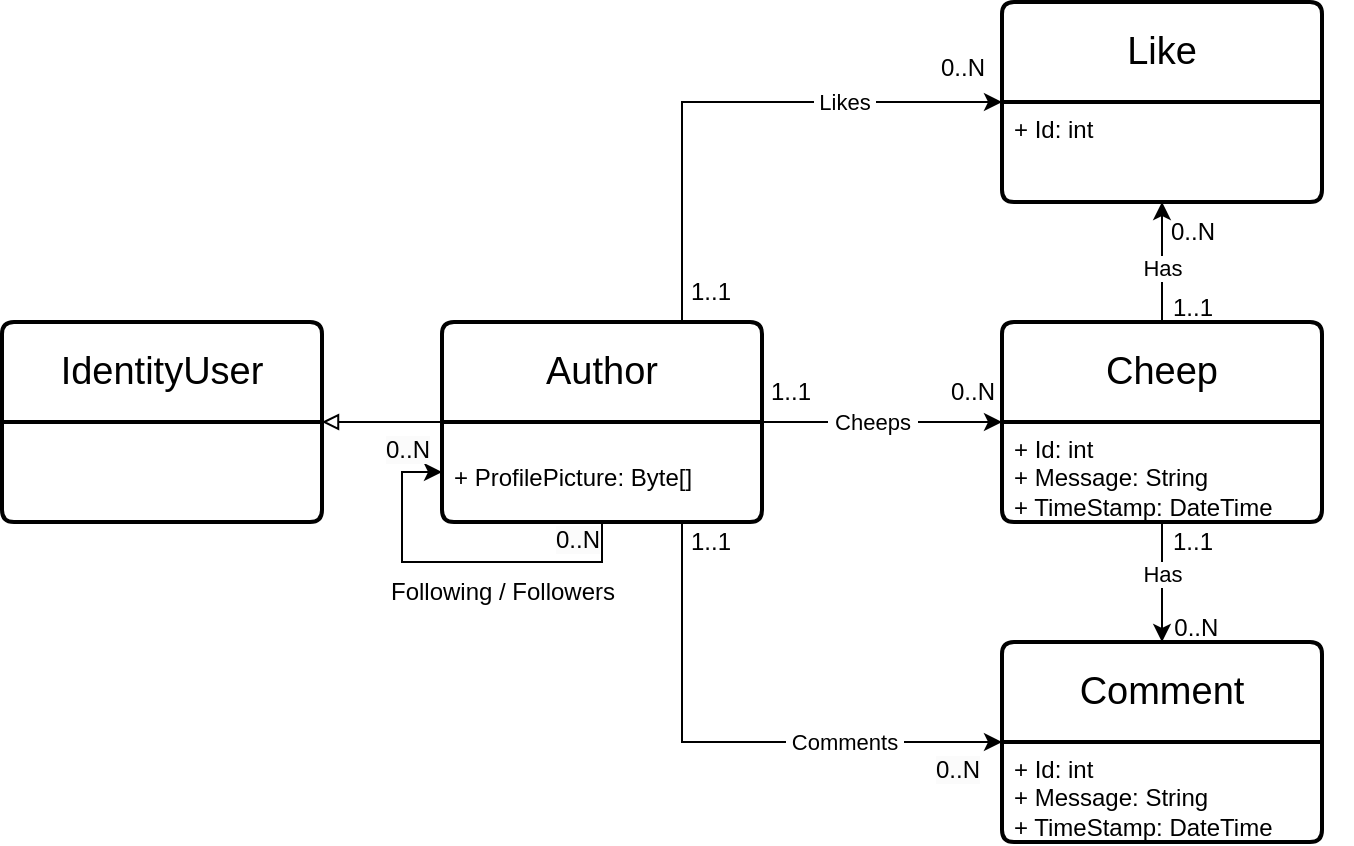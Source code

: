 <mxfile version="25.0.3">
  <diagram name="Side-1" id="uI7Br7tr5xCcl7lQBNvU">
    <mxGraphModel dx="1728" dy="950" grid="1" gridSize="10" guides="1" tooltips="1" connect="1" arrows="1" fold="1" page="1" pageScale="1" pageWidth="827" pageHeight="1169" math="0" shadow="0">
      <root>
        <mxCell id="0" />
        <mxCell id="1" parent="0" />
        <mxCell id="dS2wPzdU2G6ZAbydys12-6" style="edgeStyle=orthogonalEdgeStyle;rounded=0;orthogonalLoop=1;jettySize=auto;html=1;exitX=0.5;exitY=1;exitDx=0;exitDy=0;entryX=0;entryY=0.75;entryDx=0;entryDy=0;" parent="1" source="KJc-VBZjNgaDoQoRXkAJ-4" target="KJc-VBZjNgaDoQoRXkAJ-3" edge="1">
          <mxGeometry relative="1" as="geometry" />
        </mxCell>
        <mxCell id="dS2wPzdU2G6ZAbydys12-7" style="edgeStyle=orthogonalEdgeStyle;rounded=0;orthogonalLoop=1;jettySize=auto;html=1;exitX=0.75;exitY=0;exitDx=0;exitDy=0;entryX=0;entryY=0.5;entryDx=0;entryDy=0;curved=0;strokeColor=default;" parent="1" source="KJc-VBZjNgaDoQoRXkAJ-3" target="dS2wPzdU2G6ZAbydys12-1" edge="1">
          <mxGeometry relative="1" as="geometry" />
        </mxCell>
        <mxCell id="TVpaAnGtbnT0ALLORta2-6" value="&amp;nbsp;Likes&amp;nbsp;" style="edgeLabel;html=1;align=center;verticalAlign=middle;resizable=0;points=[];" vertex="1" connectable="0" parent="dS2wPzdU2G6ZAbydys12-7">
          <mxGeometry x="0.211" y="-1" relative="1" as="geometry">
            <mxPoint x="27" y="-1" as="offset" />
          </mxGeometry>
        </mxCell>
        <mxCell id="KJc-VBZjNgaDoQoRXkAJ-3" value="&lt;font style=&quot;font-size: 19px;&quot;&gt;Author&lt;/font&gt;" style="swimlane;childLayout=stackLayout;horizontal=1;startSize=50;horizontalStack=0;rounded=1;fontSize=14;fontStyle=0;strokeWidth=2;resizeParent=0;resizeLast=1;shadow=0;dashed=0;align=center;arcSize=4;whiteSpace=wrap;html=1;" parent="1" vertex="1">
          <mxGeometry x="240" y="400" width="160" height="100" as="geometry">
            <mxRectangle x="310" y="400" width="50" height="50" as="alternateBounds" />
          </mxGeometry>
        </mxCell>
        <mxCell id="KJc-VBZjNgaDoQoRXkAJ-4" value="&lt;br&gt;+ ProfilePicture: Byte[]&amp;nbsp;" style="align=left;strokeColor=none;fillColor=none;spacingLeft=4;fontSize=12;verticalAlign=top;resizable=0;rotatable=0;part=1;html=1;" parent="KJc-VBZjNgaDoQoRXkAJ-3" vertex="1">
          <mxGeometry y="50" width="160" height="50" as="geometry" />
        </mxCell>
        <mxCell id="KJc-VBZjNgaDoQoRXkAJ-6" value="&lt;font style=&quot;font-size: 19px;&quot;&gt;Cheep&lt;/font&gt;" style="swimlane;childLayout=stackLayout;horizontal=1;startSize=50;horizontalStack=0;rounded=1;fontSize=14;fontStyle=0;strokeWidth=2;resizeParent=0;resizeLast=1;shadow=0;dashed=0;align=center;arcSize=4;whiteSpace=wrap;html=1;" parent="1" vertex="1">
          <mxGeometry x="520" y="400" width="160" height="100" as="geometry">
            <mxRectangle x="310" y="400" width="50" height="50" as="alternateBounds" />
          </mxGeometry>
        </mxCell>
        <mxCell id="KJc-VBZjNgaDoQoRXkAJ-7" value="+ Id: int&amp;nbsp;&lt;div&gt;+ Message: String&amp;nbsp;&lt;/div&gt;&lt;div&gt;+ TimeStamp: DateTime&lt;/div&gt;" style="align=left;strokeColor=none;fillColor=none;spacingLeft=4;fontSize=12;verticalAlign=top;resizable=0;rotatable=0;part=1;html=1;" parent="KJc-VBZjNgaDoQoRXkAJ-6" vertex="1">
          <mxGeometry y="50" width="160" height="50" as="geometry" />
        </mxCell>
        <mxCell id="KJc-VBZjNgaDoQoRXkAJ-9" value="&lt;font style=&quot;font-size: 19px;&quot;&gt;Comment&lt;/font&gt;" style="swimlane;childLayout=stackLayout;horizontal=1;startSize=50;horizontalStack=0;rounded=1;fontSize=14;fontStyle=0;strokeWidth=2;resizeParent=0;resizeLast=1;shadow=0;dashed=0;align=center;arcSize=4;whiteSpace=wrap;html=1;" parent="1" vertex="1">
          <mxGeometry x="520" y="560" width="160" height="100" as="geometry">
            <mxRectangle x="310" y="400" width="50" height="50" as="alternateBounds" />
          </mxGeometry>
        </mxCell>
        <mxCell id="KJc-VBZjNgaDoQoRXkAJ-10" value="+ Id: int&amp;nbsp;&lt;div&gt;+ Message: String&amp;nbsp;&lt;/div&gt;&lt;div&gt;+ TimeStamp: DateTime&lt;/div&gt;" style="align=left;strokeColor=none;fillColor=none;spacingLeft=4;fontSize=12;verticalAlign=top;resizable=0;rotatable=0;part=1;html=1;" parent="KJc-VBZjNgaDoQoRXkAJ-9" vertex="1">
          <mxGeometry y="50" width="160" height="50" as="geometry" />
        </mxCell>
        <mxCell id="KJc-VBZjNgaDoQoRXkAJ-12" value="Following / Followers" style="text;html=1;align=center;verticalAlign=middle;resizable=0;points=[];autosize=1;strokeColor=none;fillColor=none;" parent="1" vertex="1">
          <mxGeometry x="200" y="520" width="140" height="30" as="geometry" />
        </mxCell>
        <mxCell id="KJc-VBZjNgaDoQoRXkAJ-16" style="edgeStyle=orthogonalEdgeStyle;rounded=0;orthogonalLoop=1;jettySize=auto;html=1;exitX=1;exitY=0.5;exitDx=0;exitDy=0;entryX=0;entryY=0.5;entryDx=0;entryDy=0;" parent="1" source="KJc-VBZjNgaDoQoRXkAJ-3" target="KJc-VBZjNgaDoQoRXkAJ-6" edge="1">
          <mxGeometry relative="1" as="geometry" />
        </mxCell>
        <mxCell id="TVpaAnGtbnT0ALLORta2-3" value="&amp;nbsp;Cheeps&amp;nbsp;" style="edgeLabel;html=1;align=center;verticalAlign=middle;resizable=0;points=[];" vertex="1" connectable="0" parent="KJc-VBZjNgaDoQoRXkAJ-16">
          <mxGeometry x="-0.08" relative="1" as="geometry">
            <mxPoint as="offset" />
          </mxGeometry>
        </mxCell>
        <mxCell id="KJc-VBZjNgaDoQoRXkAJ-21" value="" style="edgeStyle=none;orthogonalLoop=1;jettySize=auto;html=1;rounded=0;exitX=0.5;exitY=1;exitDx=0;exitDy=0;entryX=0.5;entryY=0;entryDx=0;entryDy=0;" parent="1" source="KJc-VBZjNgaDoQoRXkAJ-7" target="KJc-VBZjNgaDoQoRXkAJ-9" edge="1">
          <mxGeometry width="100" relative="1" as="geometry">
            <mxPoint x="440" y="510" as="sourcePoint" />
            <mxPoint x="600" y="620" as="targetPoint" />
            <Array as="points" />
          </mxGeometry>
        </mxCell>
        <mxCell id="TVpaAnGtbnT0ALLORta2-12" value="Has" style="edgeLabel;html=1;align=center;verticalAlign=middle;resizable=0;points=[];" vertex="1" connectable="0" parent="KJc-VBZjNgaDoQoRXkAJ-21">
          <mxGeometry x="-0.132" relative="1" as="geometry">
            <mxPoint as="offset" />
          </mxGeometry>
        </mxCell>
        <mxCell id="KJc-VBZjNgaDoQoRXkAJ-23" value="&lt;span style=&quot;font-size: 19px;&quot;&gt;IdentityUser&lt;/span&gt;" style="swimlane;childLayout=stackLayout;horizontal=1;startSize=50;horizontalStack=0;rounded=1;fontSize=14;fontStyle=0;strokeWidth=2;resizeParent=0;resizeLast=1;shadow=0;dashed=0;align=center;arcSize=4;whiteSpace=wrap;html=1;" parent="1" vertex="1">
          <mxGeometry x="20" y="400" width="160" height="100" as="geometry">
            <mxRectangle x="310" y="400" width="50" height="50" as="alternateBounds" />
          </mxGeometry>
        </mxCell>
        <mxCell id="KJc-VBZjNgaDoQoRXkAJ-26" value="" style="edgeStyle=none;orthogonalLoop=1;jettySize=auto;html=1;rounded=0;entryX=0;entryY=0;entryDx=0;entryDy=0;endArrow=none;endFill=0;startArrow=block;startFill=0;" parent="1" source="KJc-VBZjNgaDoQoRXkAJ-23" target="KJc-VBZjNgaDoQoRXkAJ-4" edge="1">
          <mxGeometry width="100" relative="1" as="geometry">
            <mxPoint x="-10" y="350" as="sourcePoint" />
            <mxPoint x="90" y="350" as="targetPoint" />
            <Array as="points" />
          </mxGeometry>
        </mxCell>
        <mxCell id="dS2wPzdU2G6ZAbydys12-1" value="&lt;font style=&quot;font-size: 19px;&quot;&gt;Like&lt;/font&gt;" style="swimlane;childLayout=stackLayout;horizontal=1;startSize=50;horizontalStack=0;rounded=1;fontSize=14;fontStyle=0;strokeWidth=2;resizeParent=0;resizeLast=1;shadow=0;dashed=0;align=center;arcSize=4;whiteSpace=wrap;html=1;" parent="1" vertex="1">
          <mxGeometry x="520" y="240" width="160" height="100" as="geometry">
            <mxRectangle x="310" y="400" width="50" height="50" as="alternateBounds" />
          </mxGeometry>
        </mxCell>
        <mxCell id="dS2wPzdU2G6ZAbydys12-2" value="+ Id: int&amp;nbsp;" style="align=left;strokeColor=none;fillColor=none;spacingLeft=4;fontSize=12;verticalAlign=top;resizable=0;rotatable=0;part=1;html=1;" parent="dS2wPzdU2G6ZAbydys12-1" vertex="1">
          <mxGeometry y="50" width="160" height="50" as="geometry" />
        </mxCell>
        <mxCell id="dS2wPzdU2G6ZAbydys12-3" value="" style="edgeStyle=none;orthogonalLoop=1;jettySize=auto;html=1;rounded=0;exitX=0.5;exitY=0;exitDx=0;exitDy=0;entryX=0.5;entryY=1;entryDx=0;entryDy=0;" parent="1" source="KJc-VBZjNgaDoQoRXkAJ-6" target="dS2wPzdU2G6ZAbydys12-2" edge="1">
          <mxGeometry width="100" relative="1" as="geometry">
            <mxPoint x="680" y="510" as="sourcePoint" />
            <mxPoint x="550" y="580" as="targetPoint" />
            <Array as="points" />
          </mxGeometry>
        </mxCell>
        <mxCell id="TVpaAnGtbnT0ALLORta2-9" value="Has" style="edgeLabel;html=1;align=center;verticalAlign=middle;resizable=0;points=[];" vertex="1" connectable="0" parent="dS2wPzdU2G6ZAbydys12-3">
          <mxGeometry x="-0.09" relative="1" as="geometry">
            <mxPoint as="offset" />
          </mxGeometry>
        </mxCell>
        <mxCell id="dS2wPzdU2G6ZAbydys12-8" style="edgeStyle=orthogonalEdgeStyle;rounded=0;orthogonalLoop=1;jettySize=auto;html=1;exitX=0.75;exitY=1;exitDx=0;exitDy=0;entryX=0;entryY=0.5;entryDx=0;entryDy=0;curved=0;" parent="1" source="KJc-VBZjNgaDoQoRXkAJ-4" target="KJc-VBZjNgaDoQoRXkAJ-9" edge="1">
          <mxGeometry relative="1" as="geometry" />
        </mxCell>
        <mxCell id="TVpaAnGtbnT0ALLORta2-16" value="&amp;nbsp;Comments&amp;nbsp;" style="edgeLabel;html=1;align=center;verticalAlign=middle;resizable=0;points=[];" vertex="1" connectable="0" parent="dS2wPzdU2G6ZAbydys12-8">
          <mxGeometry x="0.203" y="-1" relative="1" as="geometry">
            <mxPoint x="28" y="-1" as="offset" />
          </mxGeometry>
        </mxCell>
        <mxCell id="TVpaAnGtbnT0ALLORta2-4" value="0..N" style="text;html=1;align=center;verticalAlign=middle;resizable=0;points=[];autosize=1;strokeColor=none;fillColor=none;" vertex="1" parent="1">
          <mxGeometry x="480" y="420" width="50" height="30" as="geometry" />
        </mxCell>
        <mxCell id="TVpaAnGtbnT0ALLORta2-5" value="1..1" style="text;html=1;align=center;verticalAlign=middle;resizable=0;points=[];autosize=1;strokeColor=none;fillColor=none;" vertex="1" parent="1">
          <mxGeometry x="394" y="420" width="40" height="30" as="geometry" />
        </mxCell>
        <mxCell id="TVpaAnGtbnT0ALLORta2-7" value="1..1" style="text;html=1;align=center;verticalAlign=middle;resizable=0;points=[];autosize=1;strokeColor=none;fillColor=none;" vertex="1" parent="1">
          <mxGeometry x="354" y="370" width="40" height="30" as="geometry" />
        </mxCell>
        <mxCell id="TVpaAnGtbnT0ALLORta2-8" value="0..N" style="text;html=1;align=center;verticalAlign=middle;resizable=0;points=[];autosize=1;strokeColor=none;fillColor=none;" vertex="1" parent="1">
          <mxGeometry x="475" y="258" width="50" height="30" as="geometry" />
        </mxCell>
        <mxCell id="TVpaAnGtbnT0ALLORta2-10" value="0..N" style="text;html=1;align=center;verticalAlign=middle;resizable=0;points=[];autosize=1;strokeColor=none;fillColor=none;" vertex="1" parent="1">
          <mxGeometry x="590" y="340" width="50" height="30" as="geometry" />
        </mxCell>
        <mxCell id="TVpaAnGtbnT0ALLORta2-11" value="1..1" style="text;html=1;align=center;verticalAlign=middle;resizable=0;points=[];autosize=1;strokeColor=none;fillColor=none;" vertex="1" parent="1">
          <mxGeometry x="595" y="378" width="40" height="30" as="geometry" />
        </mxCell>
        <mxCell id="TVpaAnGtbnT0ALLORta2-13" value="1..1" style="text;html=1;align=center;verticalAlign=middle;resizable=0;points=[];autosize=1;strokeColor=none;fillColor=none;" vertex="1" parent="1">
          <mxGeometry x="535" y="510" width="160" as="geometry" />
        </mxCell>
        <mxCell id="TVpaAnGtbnT0ALLORta2-15" value="&amp;nbsp;0..N" style="text;html=1;align=center;verticalAlign=middle;resizable=0;points=[];autosize=1;strokeColor=none;fillColor=none;" vertex="1" parent="1">
          <mxGeometry x="590" y="538" width="50" height="30" as="geometry" />
        </mxCell>
        <mxCell id="TVpaAnGtbnT0ALLORta2-17" value="1..1" style="text;html=1;align=center;verticalAlign=middle;resizable=0;points=[];autosize=1;strokeColor=none;fillColor=none;" vertex="1" parent="1">
          <mxGeometry x="354" y="495" width="40" height="30" as="geometry" />
        </mxCell>
        <mxCell id="TVpaAnGtbnT0ALLORta2-18" value="&lt;span style=&quot;color: rgb(0, 0, 0); font-family: Helvetica; font-size: 12px; font-style: normal; font-variant-ligatures: normal; font-variant-caps: normal; font-weight: 400; letter-spacing: normal; orphans: 2; text-align: center; text-indent: 0px; text-transform: none; widows: 2; word-spacing: 0px; -webkit-text-stroke-width: 0px; white-space: nowrap; background-color: rgb(251, 251, 251); text-decoration-thickness: initial; text-decoration-style: initial; text-decoration-color: initial; display: inline !important; float: none;&quot;&gt;0..N&lt;/span&gt;" style="text;whiteSpace=wrap;html=1;" vertex="1" parent="1">
          <mxGeometry x="485" y="610" width="50" height="40" as="geometry" />
        </mxCell>
        <mxCell id="TVpaAnGtbnT0ALLORta2-19" value="&lt;span style=&quot;color: rgb(0, 0, 0); font-family: Helvetica; font-size: 12px; font-style: normal; font-variant-ligatures: normal; font-variant-caps: normal; font-weight: 400; letter-spacing: normal; orphans: 2; text-align: center; text-indent: 0px; text-transform: none; widows: 2; word-spacing: 0px; -webkit-text-stroke-width: 0px; white-space: nowrap; background-color: rgb(251, 251, 251); text-decoration-thickness: initial; text-decoration-style: initial; text-decoration-color: initial; display: inline !important; float: none;&quot;&gt;0..N&lt;/span&gt;" style="text;whiteSpace=wrap;html=1;" vertex="1" parent="1">
          <mxGeometry x="210" y="450" width="50" height="40" as="geometry" />
        </mxCell>
        <mxCell id="TVpaAnGtbnT0ALLORta2-20" value="&lt;span style=&quot;color: rgb(0, 0, 0); font-family: Helvetica; font-size: 12px; font-style: normal; font-variant-ligatures: normal; font-variant-caps: normal; font-weight: 400; letter-spacing: normal; orphans: 2; text-align: center; text-indent: 0px; text-transform: none; widows: 2; word-spacing: 0px; -webkit-text-stroke-width: 0px; white-space: nowrap; background-color: rgb(251, 251, 251); text-decoration-thickness: initial; text-decoration-style: initial; text-decoration-color: initial; display: inline !important; float: none;&quot;&gt;0..N&lt;/span&gt;" style="text;whiteSpace=wrap;html=1;" vertex="1" parent="1">
          <mxGeometry x="295" y="495" width="50" height="40" as="geometry" />
        </mxCell>
      </root>
    </mxGraphModel>
  </diagram>
</mxfile>

